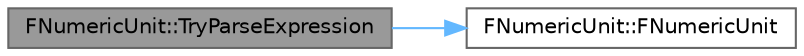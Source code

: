 digraph "FNumericUnit::TryParseExpression"
{
 // INTERACTIVE_SVG=YES
 // LATEX_PDF_SIZE
  bgcolor="transparent";
  edge [fontname=Helvetica,fontsize=10,labelfontname=Helvetica,labelfontsize=10];
  node [fontname=Helvetica,fontsize=10,shape=box,height=0.2,width=0.4];
  rankdir="LR";
  Node1 [id="Node000001",label="FNumericUnit::TryParseExpression",height=0.2,width=0.4,color="gray40", fillcolor="grey60", style="filled", fontcolor="black",tooltip="Try and parse an expression into a numeric unit."];
  Node1 -> Node2 [id="edge1_Node000001_Node000002",color="steelblue1",style="solid",tooltip=" "];
  Node2 [id="Node000002",label="FNumericUnit::FNumericUnit",height=0.2,width=0.4,color="grey40", fillcolor="white", style="filled",URL="$d8/de9/structFNumericUnit.html#ab9e62ac7c2c28a58d45e65182ce77abb",tooltip="Constructors."];
}
